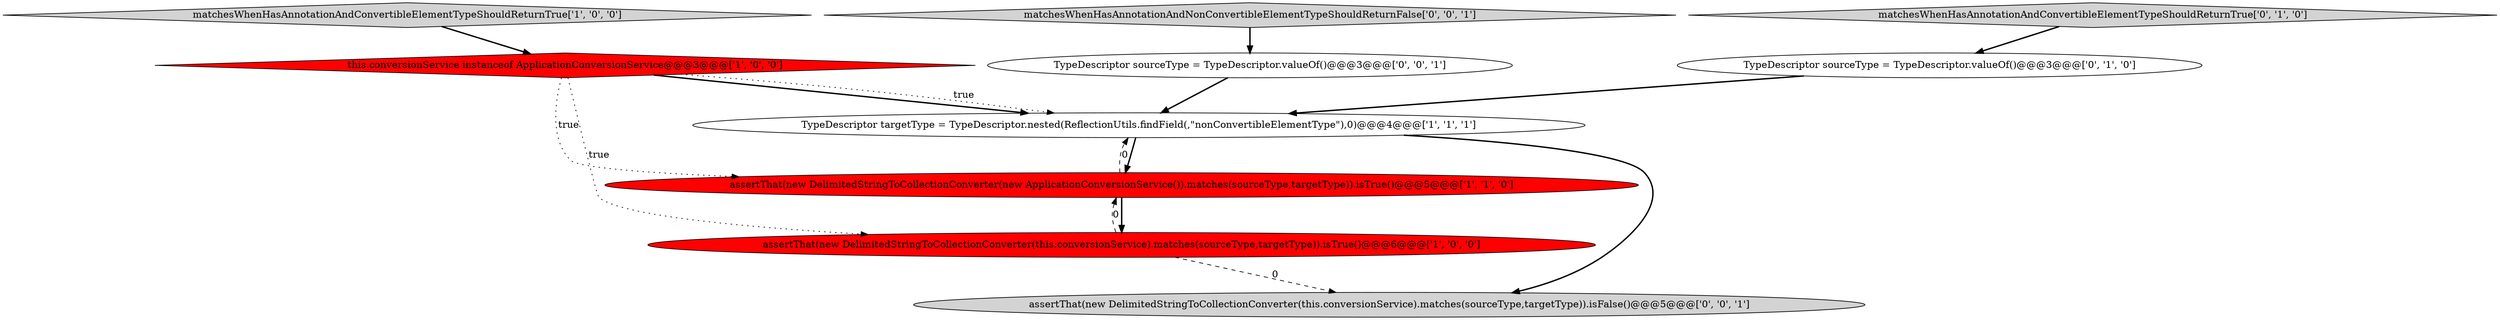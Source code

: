 digraph {
6 [style = filled, label = "TypeDescriptor sourceType = TypeDescriptor.valueOf()@@@3@@@['0', '1', '0']", fillcolor = white, shape = ellipse image = "AAA0AAABBB2BBB"];
5 [style = filled, label = "matchesWhenHasAnnotationAndConvertibleElementTypeShouldReturnTrue['0', '1', '0']", fillcolor = lightgray, shape = diamond image = "AAA0AAABBB2BBB"];
0 [style = filled, label = "matchesWhenHasAnnotationAndConvertibleElementTypeShouldReturnTrue['1', '0', '0']", fillcolor = lightgray, shape = diamond image = "AAA0AAABBB1BBB"];
1 [style = filled, label = "TypeDescriptor targetType = TypeDescriptor.nested(ReflectionUtils.findField(,\"nonConvertibleElementType\"),0)@@@4@@@['1', '1', '1']", fillcolor = white, shape = ellipse image = "AAA0AAABBB1BBB"];
7 [style = filled, label = "assertThat(new DelimitedStringToCollectionConverter(this.conversionService).matches(sourceType,targetType)).isFalse()@@@5@@@['0', '0', '1']", fillcolor = lightgray, shape = ellipse image = "AAA0AAABBB3BBB"];
3 [style = filled, label = "assertThat(new DelimitedStringToCollectionConverter(new ApplicationConversionService()).matches(sourceType,targetType)).isTrue()@@@5@@@['1', '1', '0']", fillcolor = red, shape = ellipse image = "AAA1AAABBB1BBB"];
4 [style = filled, label = "this.conversionService instanceof ApplicationConversionService@@@3@@@['1', '0', '0']", fillcolor = red, shape = diamond image = "AAA1AAABBB1BBB"];
9 [style = filled, label = "TypeDescriptor sourceType = TypeDescriptor.valueOf()@@@3@@@['0', '0', '1']", fillcolor = white, shape = ellipse image = "AAA0AAABBB3BBB"];
2 [style = filled, label = "assertThat(new DelimitedStringToCollectionConverter(this.conversionService).matches(sourceType,targetType)).isTrue()@@@6@@@['1', '0', '0']", fillcolor = red, shape = ellipse image = "AAA1AAABBB1BBB"];
8 [style = filled, label = "matchesWhenHasAnnotationAndNonConvertibleElementTypeShouldReturnFalse['0', '0', '1']", fillcolor = lightgray, shape = diamond image = "AAA0AAABBB3BBB"];
1->3 [style = bold, label=""];
6->1 [style = bold, label=""];
4->1 [style = bold, label=""];
4->3 [style = dotted, label="true"];
5->6 [style = bold, label=""];
3->2 [style = bold, label=""];
9->1 [style = bold, label=""];
2->3 [style = dashed, label="0"];
2->7 [style = dashed, label="0"];
4->1 [style = dotted, label="true"];
0->4 [style = bold, label=""];
1->7 [style = bold, label=""];
3->1 [style = dashed, label="0"];
4->2 [style = dotted, label="true"];
8->9 [style = bold, label=""];
}
